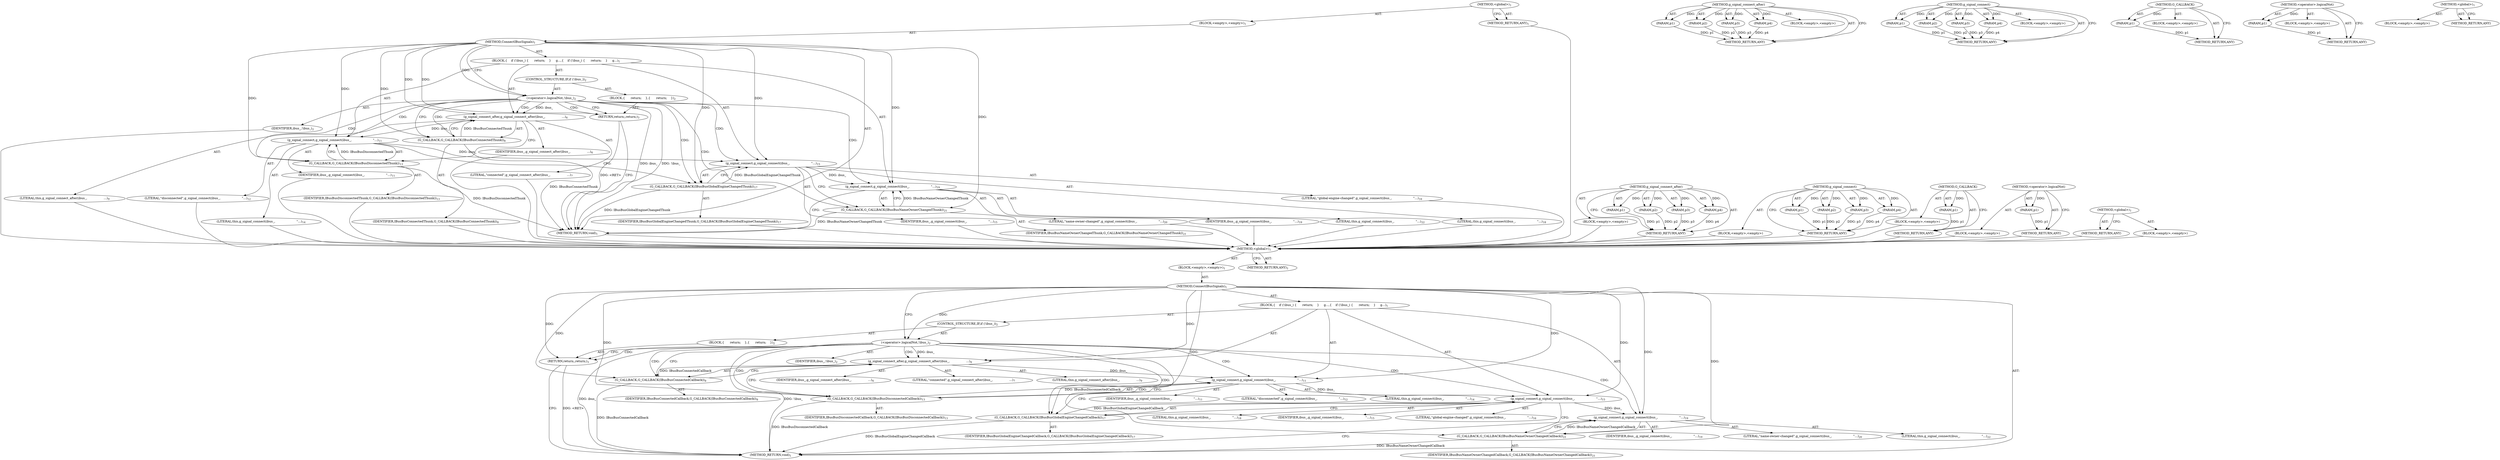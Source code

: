 digraph "&lt;global&gt;" {
vulnerable_6 [label=<(METHOD,&lt;global&gt;)<SUB>1</SUB>>];
vulnerable_7 [label=<(BLOCK,&lt;empty&gt;,&lt;empty&gt;)<SUB>1</SUB>>];
vulnerable_8 [label=<(METHOD,ConnectIBusSignals)<SUB>1</SUB>>];
vulnerable_9 [label=<(BLOCK,{
    if (!ibus_) {
      return;
    }

     g...,{
    if (!ibus_) {
      return;
    }

     g...)<SUB>1</SUB>>];
vulnerable_10 [label=<(CONTROL_STRUCTURE,IF,if (!ibus_))<SUB>2</SUB>>];
vulnerable_11 [label=<(&lt;operator&gt;.logicalNot,!ibus_)<SUB>2</SUB>>];
vulnerable_12 [label=<(IDENTIFIER,ibus_,!ibus_)<SUB>2</SUB>>];
vulnerable_13 [label=<(BLOCK,{
      return;
    },{
      return;
    })<SUB>2</SUB>>];
vulnerable_14 [label=<(RETURN,return;,return;)<SUB>3</SUB>>];
vulnerable_15 [label=<(g_signal_connect_after,g_signal_connect_after(ibus_,
                 ...)<SUB>6</SUB>>];
vulnerable_16 [label=<(IDENTIFIER,ibus_,g_signal_connect_after(ibus_,
                 ...)<SUB>6</SUB>>];
vulnerable_17 [label=<(LITERAL,&quot;connected&quot;,g_signal_connect_after(ibus_,
                 ...)<SUB>7</SUB>>];
vulnerable_18 [label=<(G_CALLBACK,G_CALLBACK(IBusBusConnectedCallback))<SUB>8</SUB>>];
vulnerable_19 [label=<(IDENTIFIER,IBusBusConnectedCallback,G_CALLBACK(IBusBusConnectedCallback))<SUB>8</SUB>>];
vulnerable_20 [label=<(LITERAL,this,g_signal_connect_after(ibus_,
                 ...)<SUB>9</SUB>>];
vulnerable_21 [label=<(g_signal_connect,g_signal_connect(ibus_,
                      &quot;...)<SUB>11</SUB>>];
vulnerable_22 [label=<(IDENTIFIER,ibus_,g_signal_connect(ibus_,
                      &quot;...)<SUB>11</SUB>>];
vulnerable_23 [label=<(LITERAL,&quot;disconnected&quot;,g_signal_connect(ibus_,
                      &quot;...)<SUB>12</SUB>>];
vulnerable_24 [label=<(G_CALLBACK,G_CALLBACK(IBusBusDisconnectedCallback))<SUB>13</SUB>>];
vulnerable_25 [label=<(IDENTIFIER,IBusBusDisconnectedCallback,G_CALLBACK(IBusBusDisconnectedCallback))<SUB>13</SUB>>];
vulnerable_26 [label=<(LITERAL,this,g_signal_connect(ibus_,
                      &quot;...)<SUB>14</SUB>>];
vulnerable_27 [label=<(g_signal_connect,g_signal_connect(ibus_,
                      &quot;...)<SUB>15</SUB>>];
vulnerable_28 [label=<(IDENTIFIER,ibus_,g_signal_connect(ibus_,
                      &quot;...)<SUB>15</SUB>>];
vulnerable_29 [label=<(LITERAL,&quot;global-engine-changed&quot;,g_signal_connect(ibus_,
                      &quot;...)<SUB>16</SUB>>];
vulnerable_30 [label=<(G_CALLBACK,G_CALLBACK(IBusBusGlobalEngineChangedCallback))<SUB>17</SUB>>];
vulnerable_31 [label=<(IDENTIFIER,IBusBusGlobalEngineChangedCallback,G_CALLBACK(IBusBusGlobalEngineChangedCallback))<SUB>17</SUB>>];
vulnerable_32 [label=<(LITERAL,this,g_signal_connect(ibus_,
                      &quot;...)<SUB>18</SUB>>];
vulnerable_33 [label=<(g_signal_connect,g_signal_connect(ibus_,
                      &quot;...)<SUB>19</SUB>>];
vulnerable_34 [label=<(IDENTIFIER,ibus_,g_signal_connect(ibus_,
                      &quot;...)<SUB>19</SUB>>];
vulnerable_35 [label=<(LITERAL,&quot;name-owner-changed&quot;,g_signal_connect(ibus_,
                      &quot;...)<SUB>20</SUB>>];
vulnerable_36 [label=<(G_CALLBACK,G_CALLBACK(IBusBusNameOwnerChangedCallback))<SUB>21</SUB>>];
vulnerable_37 [label=<(IDENTIFIER,IBusBusNameOwnerChangedCallback,G_CALLBACK(IBusBusNameOwnerChangedCallback))<SUB>21</SUB>>];
vulnerable_38 [label=<(LITERAL,this,g_signal_connect(ibus_,
                      &quot;...)<SUB>22</SUB>>];
vulnerable_39 [label=<(METHOD_RETURN,void)<SUB>1</SUB>>];
vulnerable_41 [label=<(METHOD_RETURN,ANY)<SUB>1</SUB>>];
vulnerable_66 [label=<(METHOD,g_signal_connect_after)>];
vulnerable_67 [label=<(PARAM,p1)>];
vulnerable_68 [label=<(PARAM,p2)>];
vulnerable_69 [label=<(PARAM,p3)>];
vulnerable_70 [label=<(PARAM,p4)>];
vulnerable_71 [label=<(BLOCK,&lt;empty&gt;,&lt;empty&gt;)>];
vulnerable_72 [label=<(METHOD_RETURN,ANY)>];
vulnerable_77 [label=<(METHOD,g_signal_connect)>];
vulnerable_78 [label=<(PARAM,p1)>];
vulnerable_79 [label=<(PARAM,p2)>];
vulnerable_80 [label=<(PARAM,p3)>];
vulnerable_81 [label=<(PARAM,p4)>];
vulnerable_82 [label=<(BLOCK,&lt;empty&gt;,&lt;empty&gt;)>];
vulnerable_83 [label=<(METHOD_RETURN,ANY)>];
vulnerable_73 [label=<(METHOD,G_CALLBACK)>];
vulnerable_74 [label=<(PARAM,p1)>];
vulnerable_75 [label=<(BLOCK,&lt;empty&gt;,&lt;empty&gt;)>];
vulnerable_76 [label=<(METHOD_RETURN,ANY)>];
vulnerable_62 [label=<(METHOD,&lt;operator&gt;.logicalNot)>];
vulnerable_63 [label=<(PARAM,p1)>];
vulnerable_64 [label=<(BLOCK,&lt;empty&gt;,&lt;empty&gt;)>];
vulnerable_65 [label=<(METHOD_RETURN,ANY)>];
vulnerable_56 [label=<(METHOD,&lt;global&gt;)<SUB>1</SUB>>];
vulnerable_57 [label=<(BLOCK,&lt;empty&gt;,&lt;empty&gt;)>];
vulnerable_58 [label=<(METHOD_RETURN,ANY)>];
fixed_6 [label=<(METHOD,&lt;global&gt;)<SUB>1</SUB>>];
fixed_7 [label=<(BLOCK,&lt;empty&gt;,&lt;empty&gt;)<SUB>1</SUB>>];
fixed_8 [label=<(METHOD,ConnectIBusSignals)<SUB>1</SUB>>];
fixed_9 [label=<(BLOCK,{
    if (!ibus_) {
      return;
    }

     g...,{
    if (!ibus_) {
      return;
    }

     g...)<SUB>1</SUB>>];
fixed_10 [label=<(CONTROL_STRUCTURE,IF,if (!ibus_))<SUB>2</SUB>>];
fixed_11 [label=<(&lt;operator&gt;.logicalNot,!ibus_)<SUB>2</SUB>>];
fixed_12 [label=<(IDENTIFIER,ibus_,!ibus_)<SUB>2</SUB>>];
fixed_13 [label=<(BLOCK,{
      return;
    },{
      return;
    })<SUB>2</SUB>>];
fixed_14 [label=<(RETURN,return;,return;)<SUB>3</SUB>>];
fixed_15 [label=<(g_signal_connect_after,g_signal_connect_after(ibus_,
                 ...)<SUB>6</SUB>>];
fixed_16 [label=<(IDENTIFIER,ibus_,g_signal_connect_after(ibus_,
                 ...)<SUB>6</SUB>>];
fixed_17 [label=<(LITERAL,&quot;connected&quot;,g_signal_connect_after(ibus_,
                 ...)<SUB>7</SUB>>];
fixed_18 [label=<(G_CALLBACK,G_CALLBACK(IBusBusConnectedThunk))<SUB>8</SUB>>];
fixed_19 [label=<(IDENTIFIER,IBusBusConnectedThunk,G_CALLBACK(IBusBusConnectedThunk))<SUB>8</SUB>>];
fixed_20 [label=<(LITERAL,this,g_signal_connect_after(ibus_,
                 ...)<SUB>9</SUB>>];
fixed_21 [label=<(g_signal_connect,g_signal_connect(ibus_,
                      &quot;...)<SUB>11</SUB>>];
fixed_22 [label=<(IDENTIFIER,ibus_,g_signal_connect(ibus_,
                      &quot;...)<SUB>11</SUB>>];
fixed_23 [label=<(LITERAL,&quot;disconnected&quot;,g_signal_connect(ibus_,
                      &quot;...)<SUB>12</SUB>>];
fixed_24 [label=<(G_CALLBACK,G_CALLBACK(IBusBusDisconnectedThunk))<SUB>13</SUB>>];
fixed_25 [label=<(IDENTIFIER,IBusBusDisconnectedThunk,G_CALLBACK(IBusBusDisconnectedThunk))<SUB>13</SUB>>];
fixed_26 [label=<(LITERAL,this,g_signal_connect(ibus_,
                      &quot;...)<SUB>14</SUB>>];
fixed_27 [label=<(g_signal_connect,g_signal_connect(ibus_,
                      &quot;...)<SUB>15</SUB>>];
fixed_28 [label=<(IDENTIFIER,ibus_,g_signal_connect(ibus_,
                      &quot;...)<SUB>15</SUB>>];
fixed_29 [label=<(LITERAL,&quot;global-engine-changed&quot;,g_signal_connect(ibus_,
                      &quot;...)<SUB>16</SUB>>];
fixed_30 [label=<(G_CALLBACK,G_CALLBACK(IBusBusGlobalEngineChangedThunk))<SUB>17</SUB>>];
fixed_31 [label=<(IDENTIFIER,IBusBusGlobalEngineChangedThunk,G_CALLBACK(IBusBusGlobalEngineChangedThunk))<SUB>17</SUB>>];
fixed_32 [label=<(LITERAL,this,g_signal_connect(ibus_,
                      &quot;...)<SUB>18</SUB>>];
fixed_33 [label=<(g_signal_connect,g_signal_connect(ibus_,
                      &quot;...)<SUB>19</SUB>>];
fixed_34 [label=<(IDENTIFIER,ibus_,g_signal_connect(ibus_,
                      &quot;...)<SUB>19</SUB>>];
fixed_35 [label=<(LITERAL,&quot;name-owner-changed&quot;,g_signal_connect(ibus_,
                      &quot;...)<SUB>20</SUB>>];
fixed_36 [label=<(G_CALLBACK,G_CALLBACK(IBusBusNameOwnerChangedThunk))<SUB>21</SUB>>];
fixed_37 [label=<(IDENTIFIER,IBusBusNameOwnerChangedThunk,G_CALLBACK(IBusBusNameOwnerChangedThunk))<SUB>21</SUB>>];
fixed_38 [label=<(LITERAL,this,g_signal_connect(ibus_,
                      &quot;...)<SUB>22</SUB>>];
fixed_39 [label=<(METHOD_RETURN,void)<SUB>1</SUB>>];
fixed_41 [label=<(METHOD_RETURN,ANY)<SUB>1</SUB>>];
fixed_66 [label=<(METHOD,g_signal_connect_after)>];
fixed_67 [label=<(PARAM,p1)>];
fixed_68 [label=<(PARAM,p2)>];
fixed_69 [label=<(PARAM,p3)>];
fixed_70 [label=<(PARAM,p4)>];
fixed_71 [label=<(BLOCK,&lt;empty&gt;,&lt;empty&gt;)>];
fixed_72 [label=<(METHOD_RETURN,ANY)>];
fixed_77 [label=<(METHOD,g_signal_connect)>];
fixed_78 [label=<(PARAM,p1)>];
fixed_79 [label=<(PARAM,p2)>];
fixed_80 [label=<(PARAM,p3)>];
fixed_81 [label=<(PARAM,p4)>];
fixed_82 [label=<(BLOCK,&lt;empty&gt;,&lt;empty&gt;)>];
fixed_83 [label=<(METHOD_RETURN,ANY)>];
fixed_73 [label=<(METHOD,G_CALLBACK)>];
fixed_74 [label=<(PARAM,p1)>];
fixed_75 [label=<(BLOCK,&lt;empty&gt;,&lt;empty&gt;)>];
fixed_76 [label=<(METHOD_RETURN,ANY)>];
fixed_62 [label=<(METHOD,&lt;operator&gt;.logicalNot)>];
fixed_63 [label=<(PARAM,p1)>];
fixed_64 [label=<(BLOCK,&lt;empty&gt;,&lt;empty&gt;)>];
fixed_65 [label=<(METHOD_RETURN,ANY)>];
fixed_56 [label=<(METHOD,&lt;global&gt;)<SUB>1</SUB>>];
fixed_57 [label=<(BLOCK,&lt;empty&gt;,&lt;empty&gt;)>];
fixed_58 [label=<(METHOD_RETURN,ANY)>];
vulnerable_6 -> vulnerable_7  [key=0, label="AST: "];
vulnerable_6 -> vulnerable_41  [key=0, label="AST: "];
vulnerable_6 -> vulnerable_41  [key=1, label="CFG: "];
vulnerable_7 -> vulnerable_8  [key=0, label="AST: "];
vulnerable_8 -> vulnerable_9  [key=0, label="AST: "];
vulnerable_8 -> vulnerable_39  [key=0, label="AST: "];
vulnerable_8 -> vulnerable_11  [key=0, label="CFG: "];
vulnerable_8 -> vulnerable_11  [key=1, label="DDG: "];
vulnerable_8 -> vulnerable_15  [key=0, label="DDG: "];
vulnerable_8 -> vulnerable_21  [key=0, label="DDG: "];
vulnerable_8 -> vulnerable_27  [key=0, label="DDG: "];
vulnerable_8 -> vulnerable_33  [key=0, label="DDG: "];
vulnerable_8 -> vulnerable_14  [key=0, label="DDG: "];
vulnerable_8 -> vulnerable_18  [key=0, label="DDG: "];
vulnerable_8 -> vulnerable_24  [key=0, label="DDG: "];
vulnerable_8 -> vulnerable_30  [key=0, label="DDG: "];
vulnerable_8 -> vulnerable_36  [key=0, label="DDG: "];
vulnerable_9 -> vulnerable_10  [key=0, label="AST: "];
vulnerable_9 -> vulnerable_15  [key=0, label="AST: "];
vulnerable_9 -> vulnerable_21  [key=0, label="AST: "];
vulnerable_9 -> vulnerable_27  [key=0, label="AST: "];
vulnerable_9 -> vulnerable_33  [key=0, label="AST: "];
vulnerable_10 -> vulnerable_11  [key=0, label="AST: "];
vulnerable_10 -> vulnerable_13  [key=0, label="AST: "];
vulnerable_11 -> vulnerable_12  [key=0, label="AST: "];
vulnerable_11 -> vulnerable_14  [key=0, label="CFG: "];
vulnerable_11 -> vulnerable_14  [key=1, label="CDG: "];
vulnerable_11 -> vulnerable_18  [key=0, label="CFG: "];
vulnerable_11 -> vulnerable_18  [key=1, label="CDG: "];
vulnerable_11 -> vulnerable_39  [key=0, label="DDG: ibus_"];
vulnerable_11 -> vulnerable_39  [key=1, label="DDG: !ibus_"];
vulnerable_11 -> vulnerable_15  [key=0, label="DDG: ibus_"];
vulnerable_11 -> vulnerable_15  [key=1, label="CDG: "];
vulnerable_11 -> vulnerable_24  [key=0, label="CDG: "];
vulnerable_11 -> vulnerable_30  [key=0, label="CDG: "];
vulnerable_11 -> vulnerable_21  [key=0, label="CDG: "];
vulnerable_11 -> vulnerable_33  [key=0, label="CDG: "];
vulnerable_11 -> vulnerable_36  [key=0, label="CDG: "];
vulnerable_11 -> vulnerable_27  [key=0, label="CDG: "];
vulnerable_13 -> vulnerable_14  [key=0, label="AST: "];
vulnerable_14 -> vulnerable_39  [key=0, label="CFG: "];
vulnerable_14 -> vulnerable_39  [key=1, label="DDG: &lt;RET&gt;"];
vulnerable_15 -> vulnerable_16  [key=0, label="AST: "];
vulnerable_15 -> vulnerable_17  [key=0, label="AST: "];
vulnerable_15 -> vulnerable_18  [key=0, label="AST: "];
vulnerable_15 -> vulnerable_20  [key=0, label="AST: "];
vulnerable_15 -> vulnerable_24  [key=0, label="CFG: "];
vulnerable_15 -> vulnerable_21  [key=0, label="DDG: ibus_"];
vulnerable_18 -> vulnerable_19  [key=0, label="AST: "];
vulnerable_18 -> vulnerable_15  [key=0, label="CFG: "];
vulnerable_18 -> vulnerable_15  [key=1, label="DDG: IBusBusConnectedCallback"];
vulnerable_18 -> vulnerable_39  [key=0, label="DDG: IBusBusConnectedCallback"];
vulnerable_21 -> vulnerable_22  [key=0, label="AST: "];
vulnerable_21 -> vulnerable_23  [key=0, label="AST: "];
vulnerable_21 -> vulnerable_24  [key=0, label="AST: "];
vulnerable_21 -> vulnerable_26  [key=0, label="AST: "];
vulnerable_21 -> vulnerable_30  [key=0, label="CFG: "];
vulnerable_21 -> vulnerable_27  [key=0, label="DDG: ibus_"];
vulnerable_24 -> vulnerable_25  [key=0, label="AST: "];
vulnerable_24 -> vulnerable_21  [key=0, label="CFG: "];
vulnerable_24 -> vulnerable_21  [key=1, label="DDG: IBusBusDisconnectedCallback"];
vulnerable_24 -> vulnerable_39  [key=0, label="DDG: IBusBusDisconnectedCallback"];
vulnerable_27 -> vulnerable_28  [key=0, label="AST: "];
vulnerable_27 -> vulnerable_29  [key=0, label="AST: "];
vulnerable_27 -> vulnerable_30  [key=0, label="AST: "];
vulnerable_27 -> vulnerable_32  [key=0, label="AST: "];
vulnerable_27 -> vulnerable_36  [key=0, label="CFG: "];
vulnerable_27 -> vulnerable_33  [key=0, label="DDG: ibus_"];
vulnerable_30 -> vulnerable_31  [key=0, label="AST: "];
vulnerable_30 -> vulnerable_27  [key=0, label="CFG: "];
vulnerable_30 -> vulnerable_27  [key=1, label="DDG: IBusBusGlobalEngineChangedCallback"];
vulnerable_30 -> vulnerable_39  [key=0, label="DDG: IBusBusGlobalEngineChangedCallback"];
vulnerable_33 -> vulnerable_34  [key=0, label="AST: "];
vulnerable_33 -> vulnerable_35  [key=0, label="AST: "];
vulnerable_33 -> vulnerable_36  [key=0, label="AST: "];
vulnerable_33 -> vulnerable_38  [key=0, label="AST: "];
vulnerable_33 -> vulnerable_39  [key=0, label="CFG: "];
vulnerable_36 -> vulnerable_37  [key=0, label="AST: "];
vulnerable_36 -> vulnerable_33  [key=0, label="CFG: "];
vulnerable_36 -> vulnerable_33  [key=1, label="DDG: IBusBusNameOwnerChangedCallback"];
vulnerable_36 -> vulnerable_39  [key=0, label="DDG: IBusBusNameOwnerChangedCallback"];
vulnerable_66 -> vulnerable_67  [key=0, label="AST: "];
vulnerable_66 -> vulnerable_67  [key=1, label="DDG: "];
vulnerable_66 -> vulnerable_71  [key=0, label="AST: "];
vulnerable_66 -> vulnerable_68  [key=0, label="AST: "];
vulnerable_66 -> vulnerable_68  [key=1, label="DDG: "];
vulnerable_66 -> vulnerable_72  [key=0, label="AST: "];
vulnerable_66 -> vulnerable_72  [key=1, label="CFG: "];
vulnerable_66 -> vulnerable_69  [key=0, label="AST: "];
vulnerable_66 -> vulnerable_69  [key=1, label="DDG: "];
vulnerable_66 -> vulnerable_70  [key=0, label="AST: "];
vulnerable_66 -> vulnerable_70  [key=1, label="DDG: "];
vulnerable_67 -> vulnerable_72  [key=0, label="DDG: p1"];
vulnerable_68 -> vulnerable_72  [key=0, label="DDG: p2"];
vulnerable_69 -> vulnerable_72  [key=0, label="DDG: p3"];
vulnerable_70 -> vulnerable_72  [key=0, label="DDG: p4"];
vulnerable_77 -> vulnerable_78  [key=0, label="AST: "];
vulnerable_77 -> vulnerable_78  [key=1, label="DDG: "];
vulnerable_77 -> vulnerable_82  [key=0, label="AST: "];
vulnerable_77 -> vulnerable_79  [key=0, label="AST: "];
vulnerable_77 -> vulnerable_79  [key=1, label="DDG: "];
vulnerable_77 -> vulnerable_83  [key=0, label="AST: "];
vulnerable_77 -> vulnerable_83  [key=1, label="CFG: "];
vulnerable_77 -> vulnerable_80  [key=0, label="AST: "];
vulnerable_77 -> vulnerable_80  [key=1, label="DDG: "];
vulnerable_77 -> vulnerable_81  [key=0, label="AST: "];
vulnerable_77 -> vulnerable_81  [key=1, label="DDG: "];
vulnerable_78 -> vulnerable_83  [key=0, label="DDG: p1"];
vulnerable_79 -> vulnerable_83  [key=0, label="DDG: p2"];
vulnerable_80 -> vulnerable_83  [key=0, label="DDG: p3"];
vulnerable_81 -> vulnerable_83  [key=0, label="DDG: p4"];
vulnerable_73 -> vulnerable_74  [key=0, label="AST: "];
vulnerable_73 -> vulnerable_74  [key=1, label="DDG: "];
vulnerable_73 -> vulnerable_75  [key=0, label="AST: "];
vulnerable_73 -> vulnerable_76  [key=0, label="AST: "];
vulnerable_73 -> vulnerable_76  [key=1, label="CFG: "];
vulnerable_74 -> vulnerable_76  [key=0, label="DDG: p1"];
vulnerable_62 -> vulnerable_63  [key=0, label="AST: "];
vulnerable_62 -> vulnerable_63  [key=1, label="DDG: "];
vulnerable_62 -> vulnerable_64  [key=0, label="AST: "];
vulnerable_62 -> vulnerable_65  [key=0, label="AST: "];
vulnerable_62 -> vulnerable_65  [key=1, label="CFG: "];
vulnerable_63 -> vulnerable_65  [key=0, label="DDG: p1"];
vulnerable_56 -> vulnerable_57  [key=0, label="AST: "];
vulnerable_56 -> vulnerable_58  [key=0, label="AST: "];
vulnerable_56 -> vulnerable_58  [key=1, label="CFG: "];
fixed_6 -> fixed_7  [key=0, label="AST: "];
fixed_6 -> fixed_41  [key=0, label="AST: "];
fixed_6 -> fixed_41  [key=1, label="CFG: "];
fixed_7 -> fixed_8  [key=0, label="AST: "];
fixed_8 -> fixed_9  [key=0, label="AST: "];
fixed_8 -> fixed_39  [key=0, label="AST: "];
fixed_8 -> fixed_11  [key=0, label="CFG: "];
fixed_8 -> fixed_11  [key=1, label="DDG: "];
fixed_8 -> fixed_15  [key=0, label="DDG: "];
fixed_8 -> fixed_21  [key=0, label="DDG: "];
fixed_8 -> fixed_27  [key=0, label="DDG: "];
fixed_8 -> fixed_33  [key=0, label="DDG: "];
fixed_8 -> fixed_14  [key=0, label="DDG: "];
fixed_8 -> fixed_18  [key=0, label="DDG: "];
fixed_8 -> fixed_24  [key=0, label="DDG: "];
fixed_8 -> fixed_30  [key=0, label="DDG: "];
fixed_8 -> fixed_36  [key=0, label="DDG: "];
fixed_9 -> fixed_10  [key=0, label="AST: "];
fixed_9 -> fixed_15  [key=0, label="AST: "];
fixed_9 -> fixed_21  [key=0, label="AST: "];
fixed_9 -> fixed_27  [key=0, label="AST: "];
fixed_9 -> fixed_33  [key=0, label="AST: "];
fixed_10 -> fixed_11  [key=0, label="AST: "];
fixed_10 -> fixed_13  [key=0, label="AST: "];
fixed_11 -> fixed_12  [key=0, label="AST: "];
fixed_11 -> fixed_14  [key=0, label="CFG: "];
fixed_11 -> fixed_14  [key=1, label="CDG: "];
fixed_11 -> fixed_18  [key=0, label="CFG: "];
fixed_11 -> fixed_18  [key=1, label="CDG: "];
fixed_11 -> fixed_39  [key=0, label="DDG: ibus_"];
fixed_11 -> fixed_39  [key=1, label="DDG: !ibus_"];
fixed_11 -> fixed_15  [key=0, label="DDG: ibus_"];
fixed_11 -> fixed_15  [key=1, label="CDG: "];
fixed_11 -> fixed_24  [key=0, label="CDG: "];
fixed_11 -> fixed_30  [key=0, label="CDG: "];
fixed_11 -> fixed_21  [key=0, label="CDG: "];
fixed_11 -> fixed_33  [key=0, label="CDG: "];
fixed_11 -> fixed_36  [key=0, label="CDG: "];
fixed_11 -> fixed_27  [key=0, label="CDG: "];
fixed_12 -> vulnerable_6  [key=0];
fixed_13 -> fixed_14  [key=0, label="AST: "];
fixed_14 -> fixed_39  [key=0, label="CFG: "];
fixed_14 -> fixed_39  [key=1, label="DDG: &lt;RET&gt;"];
fixed_15 -> fixed_16  [key=0, label="AST: "];
fixed_15 -> fixed_17  [key=0, label="AST: "];
fixed_15 -> fixed_18  [key=0, label="AST: "];
fixed_15 -> fixed_20  [key=0, label="AST: "];
fixed_15 -> fixed_24  [key=0, label="CFG: "];
fixed_15 -> fixed_21  [key=0, label="DDG: ibus_"];
fixed_16 -> vulnerable_6  [key=0];
fixed_17 -> vulnerable_6  [key=0];
fixed_18 -> fixed_19  [key=0, label="AST: "];
fixed_18 -> fixed_15  [key=0, label="CFG: "];
fixed_18 -> fixed_15  [key=1, label="DDG: IBusBusConnectedThunk"];
fixed_18 -> fixed_39  [key=0, label="DDG: IBusBusConnectedThunk"];
fixed_19 -> vulnerable_6  [key=0];
fixed_20 -> vulnerable_6  [key=0];
fixed_21 -> fixed_22  [key=0, label="AST: "];
fixed_21 -> fixed_23  [key=0, label="AST: "];
fixed_21 -> fixed_24  [key=0, label="AST: "];
fixed_21 -> fixed_26  [key=0, label="AST: "];
fixed_21 -> fixed_30  [key=0, label="CFG: "];
fixed_21 -> fixed_27  [key=0, label="DDG: ibus_"];
fixed_22 -> vulnerable_6  [key=0];
fixed_23 -> vulnerable_6  [key=0];
fixed_24 -> fixed_25  [key=0, label="AST: "];
fixed_24 -> fixed_21  [key=0, label="CFG: "];
fixed_24 -> fixed_21  [key=1, label="DDG: IBusBusDisconnectedThunk"];
fixed_24 -> fixed_39  [key=0, label="DDG: IBusBusDisconnectedThunk"];
fixed_25 -> vulnerable_6  [key=0];
fixed_26 -> vulnerable_6  [key=0];
fixed_27 -> fixed_28  [key=0, label="AST: "];
fixed_27 -> fixed_29  [key=0, label="AST: "];
fixed_27 -> fixed_30  [key=0, label="AST: "];
fixed_27 -> fixed_32  [key=0, label="AST: "];
fixed_27 -> fixed_36  [key=0, label="CFG: "];
fixed_27 -> fixed_33  [key=0, label="DDG: ibus_"];
fixed_28 -> vulnerable_6  [key=0];
fixed_29 -> vulnerable_6  [key=0];
fixed_30 -> fixed_31  [key=0, label="AST: "];
fixed_30 -> fixed_27  [key=0, label="CFG: "];
fixed_30 -> fixed_27  [key=1, label="DDG: IBusBusGlobalEngineChangedThunk"];
fixed_30 -> fixed_39  [key=0, label="DDG: IBusBusGlobalEngineChangedThunk"];
fixed_31 -> vulnerable_6  [key=0];
fixed_32 -> vulnerable_6  [key=0];
fixed_33 -> fixed_34  [key=0, label="AST: "];
fixed_33 -> fixed_35  [key=0, label="AST: "];
fixed_33 -> fixed_36  [key=0, label="AST: "];
fixed_33 -> fixed_38  [key=0, label="AST: "];
fixed_33 -> fixed_39  [key=0, label="CFG: "];
fixed_34 -> vulnerable_6  [key=0];
fixed_35 -> vulnerable_6  [key=0];
fixed_36 -> fixed_37  [key=0, label="AST: "];
fixed_36 -> fixed_33  [key=0, label="CFG: "];
fixed_36 -> fixed_33  [key=1, label="DDG: IBusBusNameOwnerChangedThunk"];
fixed_36 -> fixed_39  [key=0, label="DDG: IBusBusNameOwnerChangedThunk"];
fixed_37 -> vulnerable_6  [key=0];
fixed_38 -> vulnerable_6  [key=0];
fixed_39 -> vulnerable_6  [key=0];
fixed_41 -> vulnerable_6  [key=0];
fixed_66 -> fixed_67  [key=0, label="AST: "];
fixed_66 -> fixed_67  [key=1, label="DDG: "];
fixed_66 -> fixed_71  [key=0, label="AST: "];
fixed_66 -> fixed_68  [key=0, label="AST: "];
fixed_66 -> fixed_68  [key=1, label="DDG: "];
fixed_66 -> fixed_72  [key=0, label="AST: "];
fixed_66 -> fixed_72  [key=1, label="CFG: "];
fixed_66 -> fixed_69  [key=0, label="AST: "];
fixed_66 -> fixed_69  [key=1, label="DDG: "];
fixed_66 -> fixed_70  [key=0, label="AST: "];
fixed_66 -> fixed_70  [key=1, label="DDG: "];
fixed_67 -> fixed_72  [key=0, label="DDG: p1"];
fixed_68 -> fixed_72  [key=0, label="DDG: p2"];
fixed_69 -> fixed_72  [key=0, label="DDG: p3"];
fixed_70 -> fixed_72  [key=0, label="DDG: p4"];
fixed_71 -> vulnerable_6  [key=0];
fixed_72 -> vulnerable_6  [key=0];
fixed_77 -> fixed_78  [key=0, label="AST: "];
fixed_77 -> fixed_78  [key=1, label="DDG: "];
fixed_77 -> fixed_82  [key=0, label="AST: "];
fixed_77 -> fixed_79  [key=0, label="AST: "];
fixed_77 -> fixed_79  [key=1, label="DDG: "];
fixed_77 -> fixed_83  [key=0, label="AST: "];
fixed_77 -> fixed_83  [key=1, label="CFG: "];
fixed_77 -> fixed_80  [key=0, label="AST: "];
fixed_77 -> fixed_80  [key=1, label="DDG: "];
fixed_77 -> fixed_81  [key=0, label="AST: "];
fixed_77 -> fixed_81  [key=1, label="DDG: "];
fixed_78 -> fixed_83  [key=0, label="DDG: p1"];
fixed_79 -> fixed_83  [key=0, label="DDG: p2"];
fixed_80 -> fixed_83  [key=0, label="DDG: p3"];
fixed_81 -> fixed_83  [key=0, label="DDG: p4"];
fixed_82 -> vulnerable_6  [key=0];
fixed_83 -> vulnerable_6  [key=0];
fixed_73 -> fixed_74  [key=0, label="AST: "];
fixed_73 -> fixed_74  [key=1, label="DDG: "];
fixed_73 -> fixed_75  [key=0, label="AST: "];
fixed_73 -> fixed_76  [key=0, label="AST: "];
fixed_73 -> fixed_76  [key=1, label="CFG: "];
fixed_74 -> fixed_76  [key=0, label="DDG: p1"];
fixed_75 -> vulnerable_6  [key=0];
fixed_76 -> vulnerable_6  [key=0];
fixed_62 -> fixed_63  [key=0, label="AST: "];
fixed_62 -> fixed_63  [key=1, label="DDG: "];
fixed_62 -> fixed_64  [key=0, label="AST: "];
fixed_62 -> fixed_65  [key=0, label="AST: "];
fixed_62 -> fixed_65  [key=1, label="CFG: "];
fixed_63 -> fixed_65  [key=0, label="DDG: p1"];
fixed_64 -> vulnerable_6  [key=0];
fixed_65 -> vulnerable_6  [key=0];
fixed_56 -> fixed_57  [key=0, label="AST: "];
fixed_56 -> fixed_58  [key=0, label="AST: "];
fixed_56 -> fixed_58  [key=1, label="CFG: "];
fixed_57 -> vulnerable_6  [key=0];
fixed_58 -> vulnerable_6  [key=0];
}
